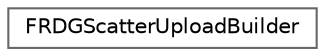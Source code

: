 digraph "Graphical Class Hierarchy"
{
 // INTERACTIVE_SVG=YES
 // LATEX_PDF_SIZE
  bgcolor="transparent";
  edge [fontname=Helvetica,fontsize=10,labelfontname=Helvetica,labelfontsize=10];
  node [fontname=Helvetica,fontsize=10,shape=box,height=0.2,width=0.4];
  rankdir="LR";
  Node0 [id="Node000000",label="FRDGScatterUploadBuilder",height=0.2,width=0.4,color="grey40", fillcolor="white", style="filled",URL="$dd/d50/classFRDGScatterUploadBuilder.html",tooltip=" "];
}
